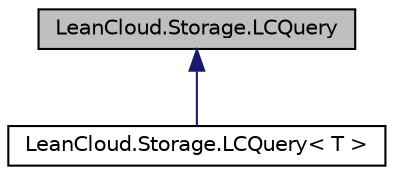 digraph "LeanCloud.Storage.LCQuery"
{
  edge [fontname="Helvetica",fontsize="10",labelfontname="Helvetica",labelfontsize="10"];
  node [fontname="Helvetica",fontsize="10",shape=record];
  Node1 [label="LeanCloud.Storage.LCQuery",height=0.2,width=0.4,color="black", fillcolor="grey75", style="filled", fontcolor="black"];
  Node1 -> Node2 [dir="back",color="midnightblue",fontsize="10",style="solid",fontname="Helvetica"];
  Node2 [label="LeanCloud.Storage.LCQuery\< T \>",height=0.2,width=0.4,color="black", fillcolor="white", style="filled",URL="$classLeanCloud_1_1Storage_1_1LCQuery.html",tooltip="查询类 "];
}
